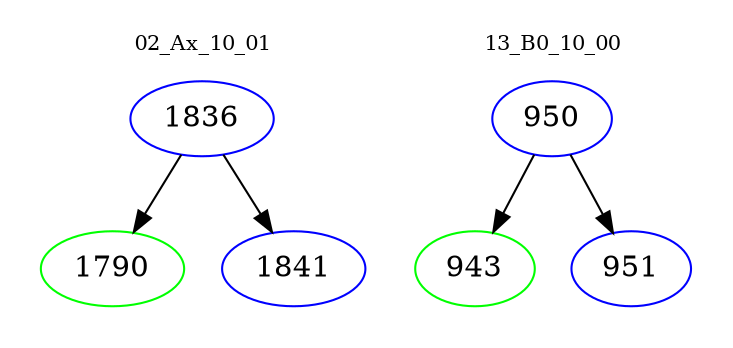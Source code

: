 digraph{
subgraph cluster_0 {
color = white
label = "02_Ax_10_01";
fontsize=10;
T0_1836 [label="1836", color="blue"]
T0_1836 -> T0_1790 [color="black"]
T0_1790 [label="1790", color="green"]
T0_1836 -> T0_1841 [color="black"]
T0_1841 [label="1841", color="blue"]
}
subgraph cluster_1 {
color = white
label = "13_B0_10_00";
fontsize=10;
T1_950 [label="950", color="blue"]
T1_950 -> T1_943 [color="black"]
T1_943 [label="943", color="green"]
T1_950 -> T1_951 [color="black"]
T1_951 [label="951", color="blue"]
}
}
